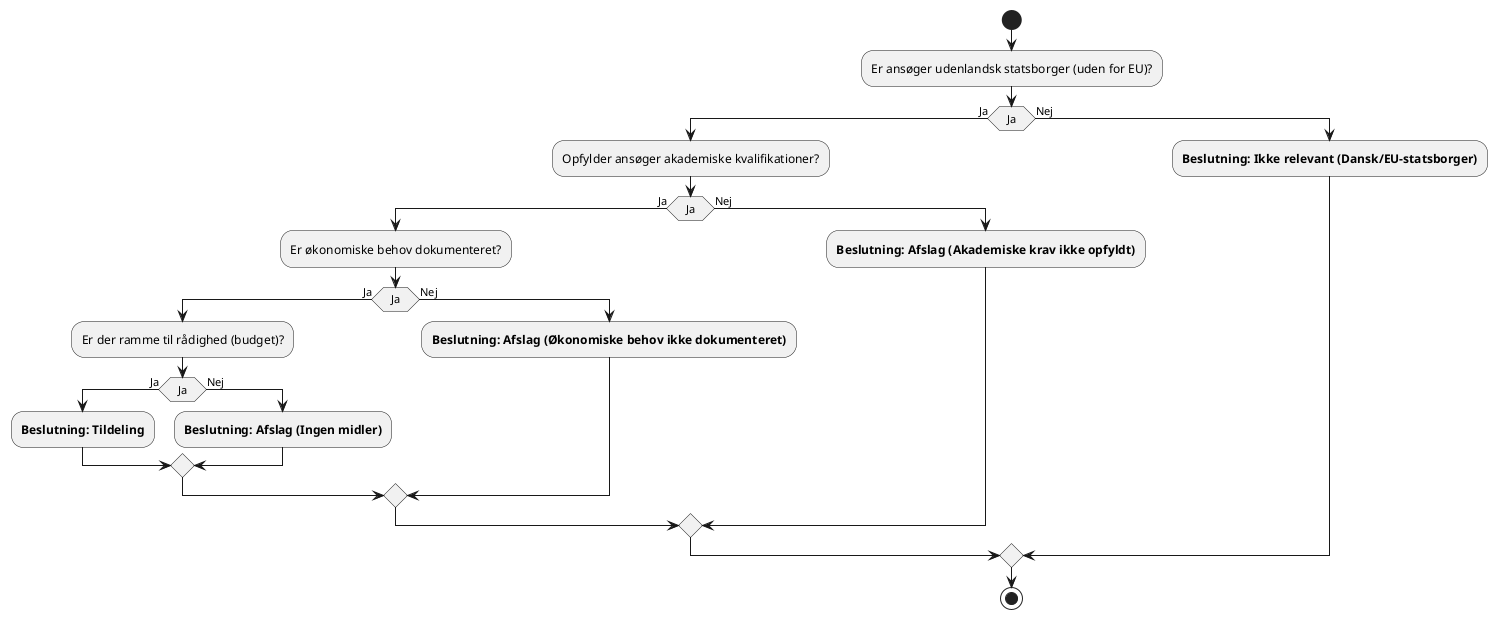 @startuml Afsnit: §19, stk. 9-10 - Beslutning: Tildeling af fripladser og stipendier
start
:Er ansøger udenlandsk statsborger (uden for EU)?;
if (Ja) then (Ja)
  :Opfylder ansøger akademiske kvalifikationer?;
  if (Ja) then (Ja)
    :Er økonomiske behov dokumenteret?;
    if (Ja) then (Ja)
      :Er der ramme til rådighed (budget)?;
      if (Ja) then (Ja)
        :**Beslutning: Tildeling**;
      else (Nej)
        :**Beslutning: Afslag (Ingen midler)**;
      endif
    else (Nej)
      :**Beslutning: Afslag (Økonomiske behov ikke dokumenteret)**;
    endif
  else (Nej)
    :**Beslutning: Afslag (Akademiske krav ikke opfyldt)**;
  endif
else (Nej)
  :**Beslutning: Ikke relevant (Dansk/EU-statsborger)**;
endif
stop
@enduml
